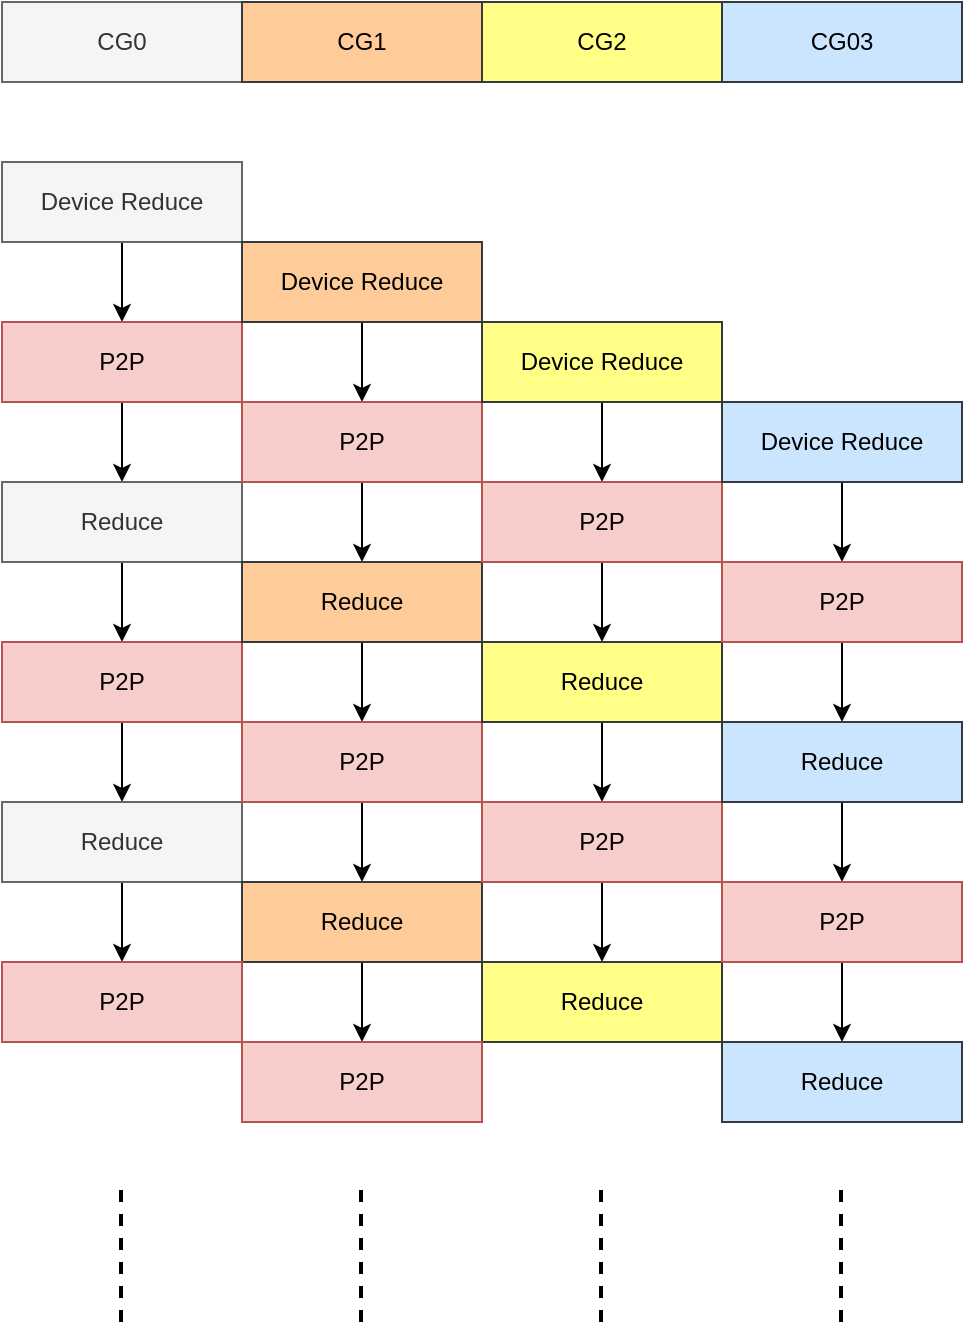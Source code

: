 <mxfile version="21.6.6" type="github">
  <diagram name="Page-1" id="n1sP1j-jqKhxckGY1-EW">
    <mxGraphModel dx="823" dy="539" grid="1" gridSize="10" guides="1" tooltips="1" connect="1" arrows="1" fold="1" page="1" pageScale="1" pageWidth="850" pageHeight="1100" math="0" shadow="0">
      <root>
        <mxCell id="0" />
        <mxCell id="1" parent="0" />
        <mxCell id="m61RLmyGqCtAsOI8mZ_0-1" value="" style="edgeStyle=orthogonalEdgeStyle;rounded=0;orthogonalLoop=1;jettySize=auto;html=1;" edge="1" parent="1" source="m61RLmyGqCtAsOI8mZ_0-2" target="m61RLmyGqCtAsOI8mZ_0-4">
          <mxGeometry relative="1" as="geometry" />
        </mxCell>
        <mxCell id="m61RLmyGqCtAsOI8mZ_0-2" value="Device Reduce" style="rounded=0;whiteSpace=wrap;html=1;fillColor=#f5f5f5;strokeColor=#666666;fontColor=#333333;" vertex="1" parent="1">
          <mxGeometry x="240" y="80" width="120" height="40" as="geometry" />
        </mxCell>
        <mxCell id="m61RLmyGqCtAsOI8mZ_0-3" value="" style="edgeStyle=orthogonalEdgeStyle;rounded=0;orthogonalLoop=1;jettySize=auto;html=1;" edge="1" parent="1" source="m61RLmyGqCtAsOI8mZ_0-4" target="m61RLmyGqCtAsOI8mZ_0-6">
          <mxGeometry relative="1" as="geometry" />
        </mxCell>
        <mxCell id="m61RLmyGqCtAsOI8mZ_0-4" value="P2P" style="rounded=0;whiteSpace=wrap;html=1;fillColor=#f8cecc;strokeColor=#b85450;" vertex="1" parent="1">
          <mxGeometry x="240" y="160" width="120" height="40" as="geometry" />
        </mxCell>
        <mxCell id="m61RLmyGqCtAsOI8mZ_0-5" value="" style="edgeStyle=orthogonalEdgeStyle;rounded=0;orthogonalLoop=1;jettySize=auto;html=1;" edge="1" parent="1" source="m61RLmyGqCtAsOI8mZ_0-6" target="m61RLmyGqCtAsOI8mZ_0-8">
          <mxGeometry relative="1" as="geometry" />
        </mxCell>
        <mxCell id="m61RLmyGqCtAsOI8mZ_0-6" value="Reduce" style="rounded=0;whiteSpace=wrap;html=1;fillColor=#f5f5f5;strokeColor=#666666;fontColor=#333333;" vertex="1" parent="1">
          <mxGeometry x="240" y="240" width="120" height="40" as="geometry" />
        </mxCell>
        <mxCell id="m61RLmyGqCtAsOI8mZ_0-7" value="" style="edgeStyle=orthogonalEdgeStyle;rounded=0;orthogonalLoop=1;jettySize=auto;html=1;" edge="1" parent="1" source="m61RLmyGqCtAsOI8mZ_0-8" target="m61RLmyGqCtAsOI8mZ_0-9">
          <mxGeometry relative="1" as="geometry" />
        </mxCell>
        <mxCell id="m61RLmyGqCtAsOI8mZ_0-8" value="P2P" style="rounded=0;whiteSpace=wrap;html=1;fillColor=#f8cecc;strokeColor=#b85450;" vertex="1" parent="1">
          <mxGeometry x="240" y="320" width="120" height="40" as="geometry" />
        </mxCell>
        <mxCell id="m61RLmyGqCtAsOI8mZ_0-52" value="" style="edgeStyle=orthogonalEdgeStyle;rounded=0;orthogonalLoop=1;jettySize=auto;html=1;" edge="1" parent="1" source="m61RLmyGqCtAsOI8mZ_0-9" target="m61RLmyGqCtAsOI8mZ_0-51">
          <mxGeometry relative="1" as="geometry" />
        </mxCell>
        <mxCell id="m61RLmyGqCtAsOI8mZ_0-9" value="Reduce" style="rounded=0;whiteSpace=wrap;html=1;fillColor=#f5f5f5;strokeColor=#666666;fontColor=#333333;" vertex="1" parent="1">
          <mxGeometry x="240" y="400" width="120" height="40" as="geometry" />
        </mxCell>
        <mxCell id="m61RLmyGqCtAsOI8mZ_0-10" value="" style="edgeStyle=orthogonalEdgeStyle;rounded=0;orthogonalLoop=1;jettySize=auto;html=1;" edge="1" parent="1" source="m61RLmyGqCtAsOI8mZ_0-11" target="m61RLmyGqCtAsOI8mZ_0-13">
          <mxGeometry relative="1" as="geometry" />
        </mxCell>
        <mxCell id="m61RLmyGqCtAsOI8mZ_0-11" value="Device Reduce" style="rounded=0;whiteSpace=wrap;html=1;fillColor=#ffcc99;strokeColor=#36393d;" vertex="1" parent="1">
          <mxGeometry x="360" y="120" width="120" height="40" as="geometry" />
        </mxCell>
        <mxCell id="m61RLmyGqCtAsOI8mZ_0-12" value="" style="edgeStyle=orthogonalEdgeStyle;rounded=0;orthogonalLoop=1;jettySize=auto;html=1;" edge="1" parent="1" source="m61RLmyGqCtAsOI8mZ_0-13" target="m61RLmyGqCtAsOI8mZ_0-15">
          <mxGeometry relative="1" as="geometry" />
        </mxCell>
        <mxCell id="m61RLmyGqCtAsOI8mZ_0-13" value="P2P" style="rounded=0;whiteSpace=wrap;html=1;fillColor=#f8cecc;strokeColor=#b85450;" vertex="1" parent="1">
          <mxGeometry x="360" y="200" width="120" height="40" as="geometry" />
        </mxCell>
        <mxCell id="m61RLmyGqCtAsOI8mZ_0-14" value="" style="edgeStyle=orthogonalEdgeStyle;rounded=0;orthogonalLoop=1;jettySize=auto;html=1;" edge="1" parent="1" source="m61RLmyGqCtAsOI8mZ_0-15" target="m61RLmyGqCtAsOI8mZ_0-17">
          <mxGeometry relative="1" as="geometry" />
        </mxCell>
        <mxCell id="m61RLmyGqCtAsOI8mZ_0-15" value="Reduce" style="rounded=0;whiteSpace=wrap;html=1;fillColor=#ffcc99;strokeColor=#36393d;" vertex="1" parent="1">
          <mxGeometry x="360" y="280" width="120" height="40" as="geometry" />
        </mxCell>
        <mxCell id="m61RLmyGqCtAsOI8mZ_0-16" value="" style="edgeStyle=orthogonalEdgeStyle;rounded=0;orthogonalLoop=1;jettySize=auto;html=1;" edge="1" parent="1" source="m61RLmyGqCtAsOI8mZ_0-17" target="m61RLmyGqCtAsOI8mZ_0-18">
          <mxGeometry relative="1" as="geometry" />
        </mxCell>
        <mxCell id="m61RLmyGqCtAsOI8mZ_0-17" value="P2P" style="rounded=0;whiteSpace=wrap;html=1;fillColor=#f8cecc;strokeColor=#b85450;" vertex="1" parent="1">
          <mxGeometry x="360" y="360" width="120" height="40" as="geometry" />
        </mxCell>
        <mxCell id="m61RLmyGqCtAsOI8mZ_0-54" value="" style="edgeStyle=orthogonalEdgeStyle;rounded=0;orthogonalLoop=1;jettySize=auto;html=1;" edge="1" parent="1" source="m61RLmyGqCtAsOI8mZ_0-18" target="m61RLmyGqCtAsOI8mZ_0-53">
          <mxGeometry relative="1" as="geometry" />
        </mxCell>
        <mxCell id="m61RLmyGqCtAsOI8mZ_0-18" value="Reduce" style="rounded=0;whiteSpace=wrap;html=1;fillColor=#ffcc99;strokeColor=#36393d;" vertex="1" parent="1">
          <mxGeometry x="360" y="440" width="120" height="40" as="geometry" />
        </mxCell>
        <mxCell id="m61RLmyGqCtAsOI8mZ_0-19" value="" style="edgeStyle=orthogonalEdgeStyle;rounded=0;orthogonalLoop=1;jettySize=auto;html=1;" edge="1" parent="1" source="m61RLmyGqCtAsOI8mZ_0-20" target="m61RLmyGqCtAsOI8mZ_0-22">
          <mxGeometry relative="1" as="geometry" />
        </mxCell>
        <mxCell id="m61RLmyGqCtAsOI8mZ_0-20" value="Device Reduce" style="rounded=0;whiteSpace=wrap;html=1;fillColor=#ffff88;strokeColor=#36393d;" vertex="1" parent="1">
          <mxGeometry x="480" y="160" width="120" height="40" as="geometry" />
        </mxCell>
        <mxCell id="m61RLmyGqCtAsOI8mZ_0-21" value="" style="edgeStyle=orthogonalEdgeStyle;rounded=0;orthogonalLoop=1;jettySize=auto;html=1;" edge="1" parent="1" source="m61RLmyGqCtAsOI8mZ_0-22" target="m61RLmyGqCtAsOI8mZ_0-24">
          <mxGeometry relative="1" as="geometry" />
        </mxCell>
        <mxCell id="m61RLmyGqCtAsOI8mZ_0-22" value="P2P" style="rounded=0;whiteSpace=wrap;html=1;fillColor=#f8cecc;strokeColor=#b85450;" vertex="1" parent="1">
          <mxGeometry x="480" y="240" width="120" height="40" as="geometry" />
        </mxCell>
        <mxCell id="m61RLmyGqCtAsOI8mZ_0-23" value="" style="edgeStyle=orthogonalEdgeStyle;rounded=0;orthogonalLoop=1;jettySize=auto;html=1;" edge="1" parent="1" source="m61RLmyGqCtAsOI8mZ_0-24" target="m61RLmyGqCtAsOI8mZ_0-26">
          <mxGeometry relative="1" as="geometry" />
        </mxCell>
        <mxCell id="m61RLmyGqCtAsOI8mZ_0-24" value="Reduce" style="rounded=0;whiteSpace=wrap;html=1;fillColor=#ffff88;strokeColor=#36393d;" vertex="1" parent="1">
          <mxGeometry x="480" y="320" width="120" height="40" as="geometry" />
        </mxCell>
        <mxCell id="m61RLmyGqCtAsOI8mZ_0-25" value="" style="edgeStyle=orthogonalEdgeStyle;rounded=0;orthogonalLoop=1;jettySize=auto;html=1;" edge="1" parent="1" source="m61RLmyGqCtAsOI8mZ_0-26" target="m61RLmyGqCtAsOI8mZ_0-27">
          <mxGeometry relative="1" as="geometry" />
        </mxCell>
        <mxCell id="m61RLmyGqCtAsOI8mZ_0-26" value="P2P" style="rounded=0;whiteSpace=wrap;html=1;fillColor=#f8cecc;strokeColor=#b85450;" vertex="1" parent="1">
          <mxGeometry x="480" y="400" width="120" height="40" as="geometry" />
        </mxCell>
        <mxCell id="m61RLmyGqCtAsOI8mZ_0-27" value="Reduce" style="rounded=0;whiteSpace=wrap;html=1;fillColor=#ffff88;strokeColor=#36393d;" vertex="1" parent="1">
          <mxGeometry x="480" y="480" width="120" height="40" as="geometry" />
        </mxCell>
        <mxCell id="m61RLmyGqCtAsOI8mZ_0-28" value="" style="edgeStyle=orthogonalEdgeStyle;rounded=0;orthogonalLoop=1;jettySize=auto;html=1;" edge="1" parent="1" source="m61RLmyGqCtAsOI8mZ_0-29" target="m61RLmyGqCtAsOI8mZ_0-31">
          <mxGeometry relative="1" as="geometry" />
        </mxCell>
        <mxCell id="m61RLmyGqCtAsOI8mZ_0-29" value="Device Reduce" style="rounded=0;whiteSpace=wrap;html=1;fillColor=#cce5ff;strokeColor=#36393d;" vertex="1" parent="1">
          <mxGeometry x="600" y="200" width="120" height="40" as="geometry" />
        </mxCell>
        <mxCell id="m61RLmyGqCtAsOI8mZ_0-30" value="" style="edgeStyle=orthogonalEdgeStyle;rounded=0;orthogonalLoop=1;jettySize=auto;html=1;" edge="1" parent="1" source="m61RLmyGqCtAsOI8mZ_0-31" target="m61RLmyGqCtAsOI8mZ_0-33">
          <mxGeometry relative="1" as="geometry" />
        </mxCell>
        <mxCell id="m61RLmyGqCtAsOI8mZ_0-31" value="P2P" style="rounded=0;whiteSpace=wrap;html=1;fillColor=#f8cecc;strokeColor=#b85450;" vertex="1" parent="1">
          <mxGeometry x="600" y="280" width="120" height="40" as="geometry" />
        </mxCell>
        <mxCell id="m61RLmyGqCtAsOI8mZ_0-32" value="" style="edgeStyle=orthogonalEdgeStyle;rounded=0;orthogonalLoop=1;jettySize=auto;html=1;" edge="1" parent="1" source="m61RLmyGqCtAsOI8mZ_0-33" target="m61RLmyGqCtAsOI8mZ_0-35">
          <mxGeometry relative="1" as="geometry" />
        </mxCell>
        <mxCell id="m61RLmyGqCtAsOI8mZ_0-33" value="Reduce" style="rounded=0;whiteSpace=wrap;html=1;fillColor=#cce5ff;strokeColor=#36393d;" vertex="1" parent="1">
          <mxGeometry x="600" y="360" width="120" height="40" as="geometry" />
        </mxCell>
        <mxCell id="m61RLmyGqCtAsOI8mZ_0-34" value="" style="edgeStyle=orthogonalEdgeStyle;rounded=0;orthogonalLoop=1;jettySize=auto;html=1;" edge="1" parent="1" source="m61RLmyGqCtAsOI8mZ_0-35" target="m61RLmyGqCtAsOI8mZ_0-36">
          <mxGeometry relative="1" as="geometry" />
        </mxCell>
        <mxCell id="m61RLmyGqCtAsOI8mZ_0-35" value="P2P" style="rounded=0;whiteSpace=wrap;html=1;fillColor=#f8cecc;strokeColor=#b85450;" vertex="1" parent="1">
          <mxGeometry x="600" y="440" width="120" height="40" as="geometry" />
        </mxCell>
        <mxCell id="m61RLmyGqCtAsOI8mZ_0-36" value="Reduce" style="rounded=0;whiteSpace=wrap;html=1;fillColor=#cce5ff;strokeColor=#36393d;" vertex="1" parent="1">
          <mxGeometry x="600" y="520" width="120" height="40" as="geometry" />
        </mxCell>
        <mxCell id="m61RLmyGqCtAsOI8mZ_0-37" value="CG0" style="rounded=0;whiteSpace=wrap;html=1;fillColor=#f5f5f5;fontColor=#333333;strokeColor=#666666;" vertex="1" parent="1">
          <mxGeometry x="240" width="120" height="40" as="geometry" />
        </mxCell>
        <mxCell id="m61RLmyGqCtAsOI8mZ_0-38" value="CG1" style="rounded=0;whiteSpace=wrap;html=1;fillColor=#ffcc99;strokeColor=#36393d;" vertex="1" parent="1">
          <mxGeometry x="360" width="120" height="40" as="geometry" />
        </mxCell>
        <mxCell id="m61RLmyGqCtAsOI8mZ_0-39" value="CG2" style="rounded=0;whiteSpace=wrap;html=1;fillColor=#ffff88;strokeColor=#36393d;" vertex="1" parent="1">
          <mxGeometry x="480" width="120" height="40" as="geometry" />
        </mxCell>
        <mxCell id="m61RLmyGqCtAsOI8mZ_0-40" value="CG03" style="rounded=0;whiteSpace=wrap;html=1;fillColor=#cce5ff;strokeColor=#36393d;" vertex="1" parent="1">
          <mxGeometry x="600" width="120" height="40" as="geometry" />
        </mxCell>
        <mxCell id="m61RLmyGqCtAsOI8mZ_0-41" value="" style="endArrow=none;dashed=1;html=1;rounded=0;strokeWidth=2;" edge="1" parent="1">
          <mxGeometry width="50" height="50" relative="1" as="geometry">
            <mxPoint x="299.5" y="660" as="sourcePoint" />
            <mxPoint x="299.5" y="590" as="targetPoint" />
          </mxGeometry>
        </mxCell>
        <mxCell id="m61RLmyGqCtAsOI8mZ_0-42" value="" style="endArrow=none;dashed=1;html=1;rounded=0;strokeWidth=2;" edge="1" parent="1">
          <mxGeometry width="50" height="50" relative="1" as="geometry">
            <mxPoint x="419.5" y="660" as="sourcePoint" />
            <mxPoint x="419.5" y="590" as="targetPoint" />
          </mxGeometry>
        </mxCell>
        <mxCell id="m61RLmyGqCtAsOI8mZ_0-43" value="" style="endArrow=none;dashed=1;html=1;rounded=0;strokeWidth=2;" edge="1" parent="1">
          <mxGeometry width="50" height="50" relative="1" as="geometry">
            <mxPoint x="539.5" y="660" as="sourcePoint" />
            <mxPoint x="539.5" y="590" as="targetPoint" />
          </mxGeometry>
        </mxCell>
        <mxCell id="m61RLmyGqCtAsOI8mZ_0-44" value="" style="endArrow=none;dashed=1;html=1;rounded=0;strokeWidth=2;" edge="1" parent="1">
          <mxGeometry width="50" height="50" relative="1" as="geometry">
            <mxPoint x="659.5" y="660" as="sourcePoint" />
            <mxPoint x="659.5" y="590" as="targetPoint" />
          </mxGeometry>
        </mxCell>
        <mxCell id="m61RLmyGqCtAsOI8mZ_0-51" value="P2P" style="rounded=0;whiteSpace=wrap;html=1;fillColor=#f8cecc;strokeColor=#b85450;" vertex="1" parent="1">
          <mxGeometry x="240" y="480" width="120" height="40" as="geometry" />
        </mxCell>
        <mxCell id="m61RLmyGqCtAsOI8mZ_0-53" value="P2P" style="rounded=0;whiteSpace=wrap;html=1;fillColor=#f8cecc;strokeColor=#b85450;" vertex="1" parent="1">
          <mxGeometry x="360" y="520" width="120" height="40" as="geometry" />
        </mxCell>
      </root>
    </mxGraphModel>
  </diagram>
</mxfile>
